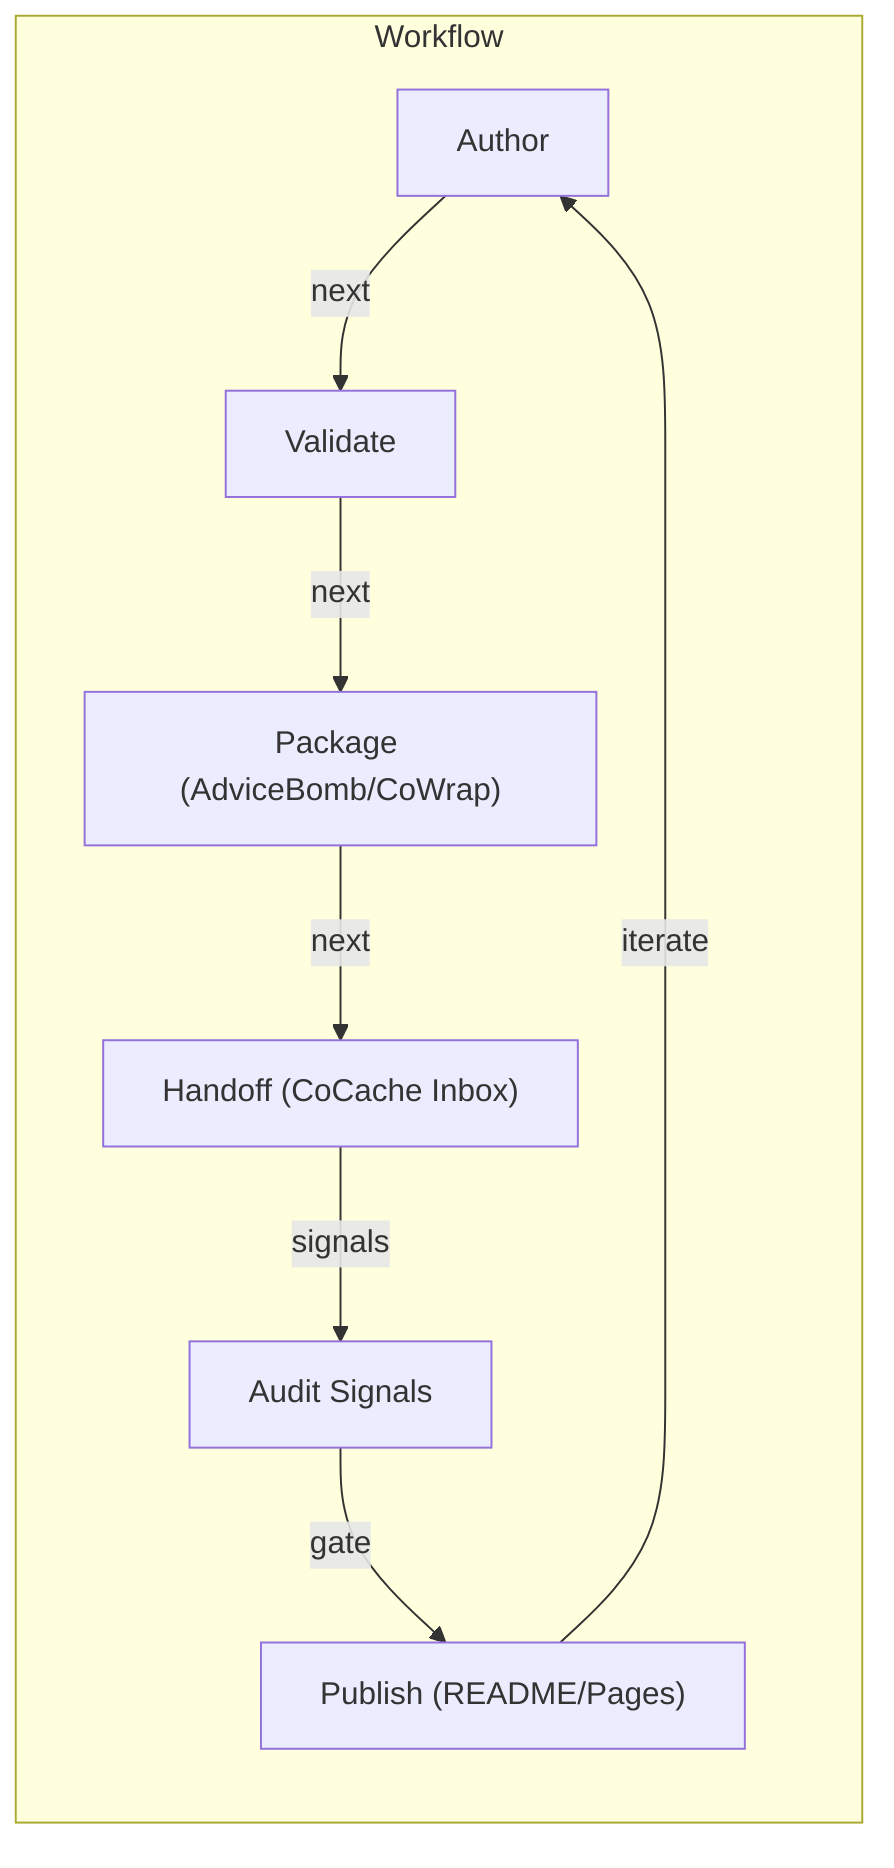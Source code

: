 flowchart LR
  subgraph Workflow
    Author["Author"]
    Validate["Validate"]
    Package["Package (AdviceBomb/CoWrap)"]
    Handoff["Handoff (CoCache Inbox)"]
    Audit["Audit Signals"]
    Publish["Publish (README/Pages)"]
  end
  Author -->|next| Validate
  Validate -->|next| Package
  Package -->|next| Handoff
  Handoff -->|signals| Audit
  Audit -->|gate| Publish
  Publish -->|iterate| Author